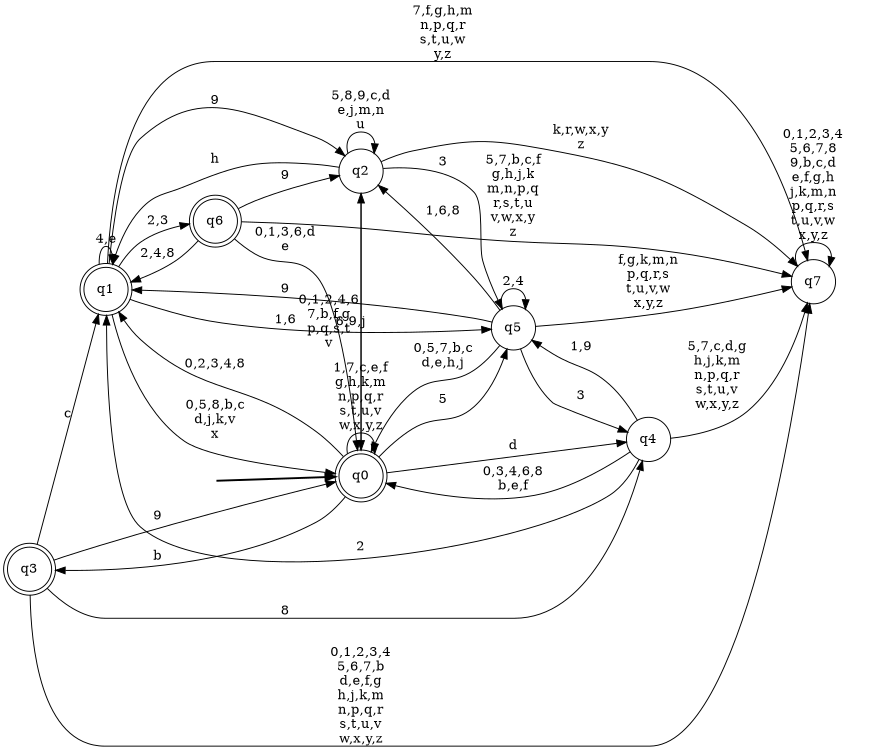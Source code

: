 digraph BlueStar {
__start0 [style = invis, shape = none, label = "", width = 0, height = 0];

rankdir=LR;
size="8,5";

s0 [style="rounded,filled", color="black", fillcolor="white" shape="doublecircle", label="q0"];
s1 [style="rounded,filled", color="black", fillcolor="white" shape="doublecircle", label="q1"];
s2 [style="filled", color="black", fillcolor="white" shape="circle", label="q2"];
s3 [style="rounded,filled", color="black", fillcolor="white" shape="doublecircle", label="q3"];
s4 [style="filled", color="black", fillcolor="white" shape="circle", label="q4"];
s5 [style="filled", color="black", fillcolor="white" shape="circle", label="q5"];
s6 [style="rounded,filled", color="black", fillcolor="white" shape="doublecircle", label="q6"];
s7 [style="filled", color="black", fillcolor="white" shape="circle", label="q7"];
subgraph cluster_main { 
	graph [pad=".75", ranksep="0.15", nodesep="0.15"];
	 style=invis; 
	__start0 -> s0 [penwidth=2];
}
s0 -> s0 [label="1,7,c,e,f\ng,h,k,m\nn,p,q,r\ns,t,u,v\nw,x,y,z"];
s0 -> s1 [label="0,2,3,4,8"];
s0 -> s2 [label="6,9,j"];
s0 -> s3 [label="b"];
s0 -> s4 [label="d"];
s0 -> s5 [label="5"];
s1 -> s0 [label="0,5,8,b,c\nd,j,k,v\nx"];
s1 -> s1 [label="4,e"];
s1 -> s2 [label="9"];
s1 -> s5 [label="1,6"];
s1 -> s6 [label="2,3"];
s1 -> s7 [label="7,f,g,h,m\nn,p,q,r\ns,t,u,w\ny,z"];
s2 -> s0 [label="0,1,2,4,6\n7,b,f,g\np,q,s,t\nv"];
s2 -> s1 [label="h"];
s2 -> s2 [label="5,8,9,c,d\ne,j,m,n\nu"];
s2 -> s5 [label="3"];
s2 -> s7 [label="k,r,w,x,y\nz"];
s3 -> s0 [label="9"];
s3 -> s1 [label="c"];
s3 -> s4 [label="8"];
s3 -> s7 [label="0,1,2,3,4\n5,6,7,b\nd,e,f,g\nh,j,k,m\nn,p,q,r\ns,t,u,v\nw,x,y,z"];
s4 -> s0 [label="0,3,4,6,8\nb,e,f"];
s4 -> s1 [label="2"];
s4 -> s5 [label="1,9"];
s4 -> s7 [label="5,7,c,d,g\nh,j,k,m\nn,p,q,r\ns,t,u,v\nw,x,y,z"];
s5 -> s0 [label="0,5,7,b,c\nd,e,h,j"];
s5 -> s1 [label="9"];
s5 -> s2 [label="1,6,8"];
s5 -> s4 [label="3"];
s5 -> s5 [label="2,4"];
s5 -> s7 [label="f,g,k,m,n\np,q,r,s\nt,u,v,w\nx,y,z"];
s6 -> s0 [label="0,1,3,6,d\ne"];
s6 -> s1 [label="2,4,8"];
s6 -> s2 [label="9"];
s6 -> s7 [label="5,7,b,c,f\ng,h,j,k\nm,n,p,q\nr,s,t,u\nv,w,x,y\nz"];
s7 -> s7 [label="0,1,2,3,4\n5,6,7,8\n9,b,c,d\ne,f,g,h\nj,k,m,n\np,q,r,s\nt,u,v,w\nx,y,z"];

}